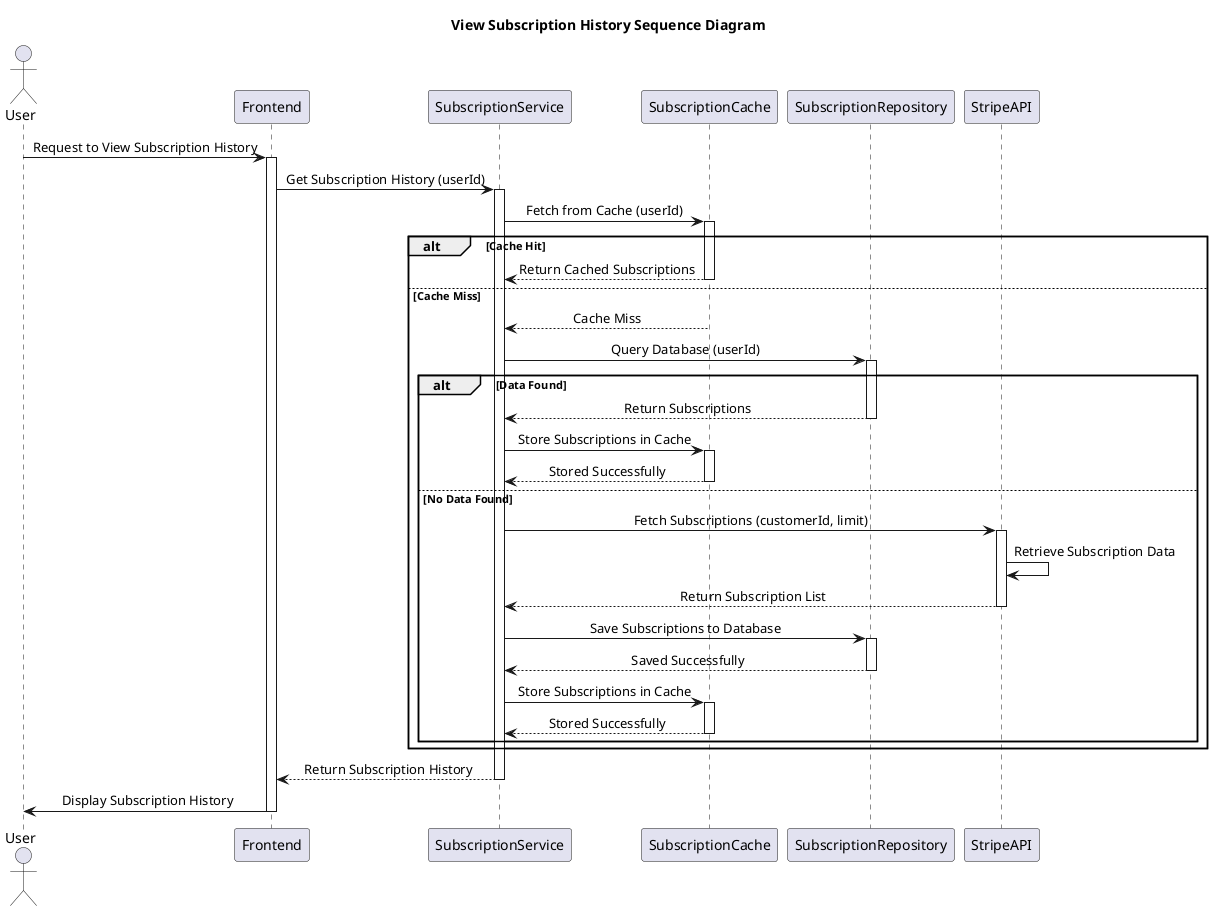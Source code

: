 @startuml ViewSubscriptionHistorySequenceDiagram
skinparam SequenceMessageAlignment center
title View Subscription History Sequence Diagram 

actor User as U
participant "Frontend" as FE
participant "SubscriptionService" as Service
participant "SubscriptionCache" as Cache
participant "SubscriptionRepository" as Repo
participant "StripeAPI" as API

U -> FE: Request to View Subscription History
activate FE
FE -> Service: Get Subscription History (userId)
activate Service
Service -> Cache: Fetch from Cache (userId)
activate Cache
alt Cache Hit
    Cache --> Service: Return Cached Subscriptions
    deactivate Cache
else Cache Miss
    Cache --> Service: Cache Miss
    deactivate Cache
    Service -> Repo: Query Database (userId)
    activate Repo
    alt Data Found
        Repo --> Service: Return Subscriptions
        deactivate Repo
        Service -> Cache: Store Subscriptions in Cache
        activate Cache
        Cache --> Service: Stored Successfully
        deactivate Cache
    else No Data Found
        deactivate Repo
        Service -> API: Fetch Subscriptions (customerId, limit)
        activate API
        API -> API: Retrieve Subscription Data
        API --> Service: Return Subscription List
        deactivate API
        Service -> Repo: Save Subscriptions to Database
        activate Repo
        Repo --> Service: Saved Successfully
        deactivate Repo
        Service -> Cache: Store Subscriptions in Cache
        activate Cache
        Cache --> Service: Stored Successfully
        deactivate Cache
    end
end
Service --> FE: Return Subscription History
deactivate Service
FE -> U: Display Subscription History
deactivate FE
@enduml
